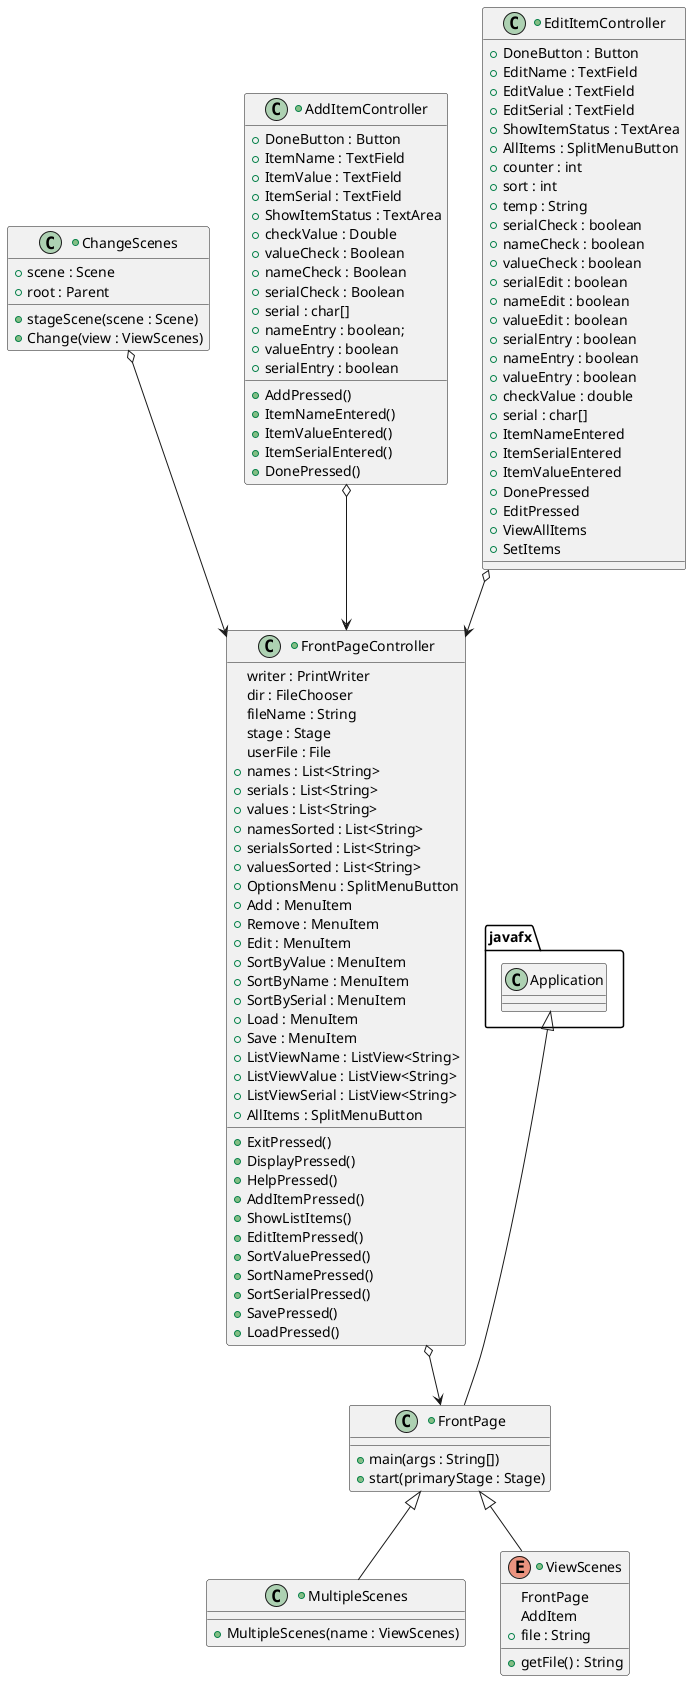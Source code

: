 @startuml
'https://plantuml.com/class-diagram

+class FrontPage {
    +main(args : String[])
    +start(primaryStage : Stage)

}

+class FrontPageController {

    writer : PrintWriter
    dir : FileChooser
    fileName : String
    stage : Stage
    userFile : File
    +names : List<String>
    +serials : List<String>
    +values : List<String>
    +namesSorted : List<String>
    +serialsSorted : List<String>
    +valuesSorted : List<String>
    +OptionsMenu : SplitMenuButton
    +Add : MenuItem
    +Remove : MenuItem
    +Edit : MenuItem
    +SortByValue : MenuItem
    +SortByName : MenuItem
    +SortBySerial : MenuItem
    +Load : MenuItem
    +Save : MenuItem
    +ListViewName : ListView<String>
    +ListViewValue : ListView<String>
    +ListViewSerial : ListView<String>
    +AllItems : SplitMenuButton
    +ExitPressed()
    +DisplayPressed()
    +HelpPressed()
    +AddItemPressed()
    +ShowListItems()
    +EditItemPressed()
    +SortValuePressed()
    +SortNamePressed()
    +SortSerialPressed()
    +SavePressed()
    +LoadPressed()
}

+class MultipleScenes {
     +MultipleScenes(name : ViewScenes)
}

+enum ViewScenes{
    FrontPage
    AddItem
    +file : String
    +getFile() : String
}

+class ChangeScenes {
    +scene : Scene
    +root : Parent
    +stageScene(scene : Scene)
    +Change(view : ViewScenes)
}

+class AddItemController {

    +DoneButton : Button
    +ItemName : TextField
    +ItemValue : TextField
    +ItemSerial : TextField
    +ShowItemStatus : TextArea
    +checkValue : Double
    +valueCheck : Boolean
    +nameCheck : Boolean
    +serialCheck : Boolean
    +serial : char[]
    +AddPressed()
    +ItemNameEntered()
    +ItemValueEntered()
    +ItemSerialEntered()
    +DonePressed()
    +nameEntry : boolean;
    +valueEntry : boolean
    +serialEntry : boolean
}

+class EditItemController {

    +DoneButton : Button
    +EditName : TextField
    +EditValue : TextField
    +EditSerial : TextField
    +ShowItemStatus : TextArea
    +AllItems : SplitMenuButton
    +counter : int
    +sort : int
    +temp : String
    +serialCheck : boolean
    +nameCheck : boolean
    +valueCheck : boolean
    +serialEdit : boolean
    +nameEdit : boolean
    +valueEdit : boolean
    +serialEntry : boolean
    +nameEntry : boolean
    +valueEntry : boolean
    +checkValue : double
    +serial : char[]
    +ItemNameEntered
    +ItemSerialEntered
    +ItemValueEntered
    +DonePressed
    +EditPressed
    +ViewAllItems
    +SetItems
}
javafx.Application <|-- FrontPage
FrontPageController o--> FrontPage
EditItemController o--> FrontPageController
AddItemController o--> FrontPageController
FrontPage <|-- MultipleScenes
ChangeScenes o--> FrontPageController
FrontPage <|-- ViewScenes



@enduml